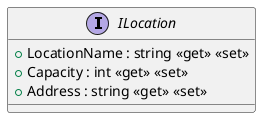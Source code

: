 @startuml
interface ILocation {
    + LocationName : string <<get>> <<set>>
    + Capacity : int <<get>> <<set>>
    + Address : string <<get>> <<set>>
}
@enduml
